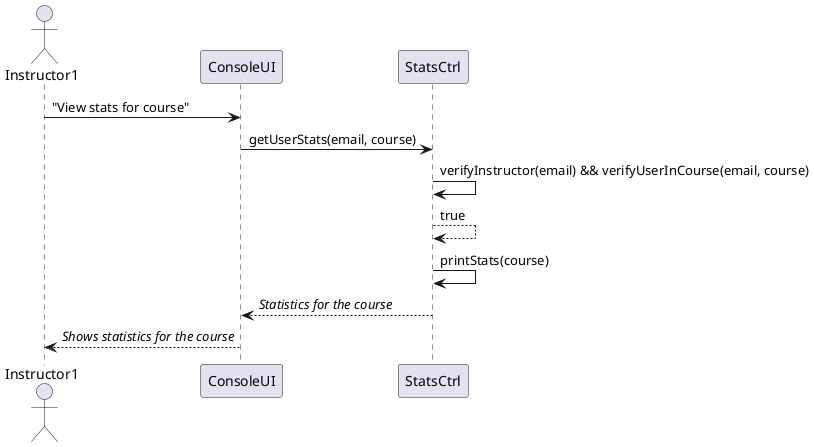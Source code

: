 @startuml
Actor Instructor1
Instructor1 -> ConsoleUI: "View stats for course"
ConsoleUI -> StatsCtrl: getUserStats(email, course)
StatsCtrl -> StatsCtrl: verifyInstructor(email) && verifyUserInCourse(email, course)
StatsCtrl --> StatsCtrl: true
StatsCtrl -> StatsCtrl: printStats(course)
StatsCtrl --> ConsoleUI: //Statistics for the course//
ConsoleUI --> Instructor1: //Shows statistics for the course//
@enduml
